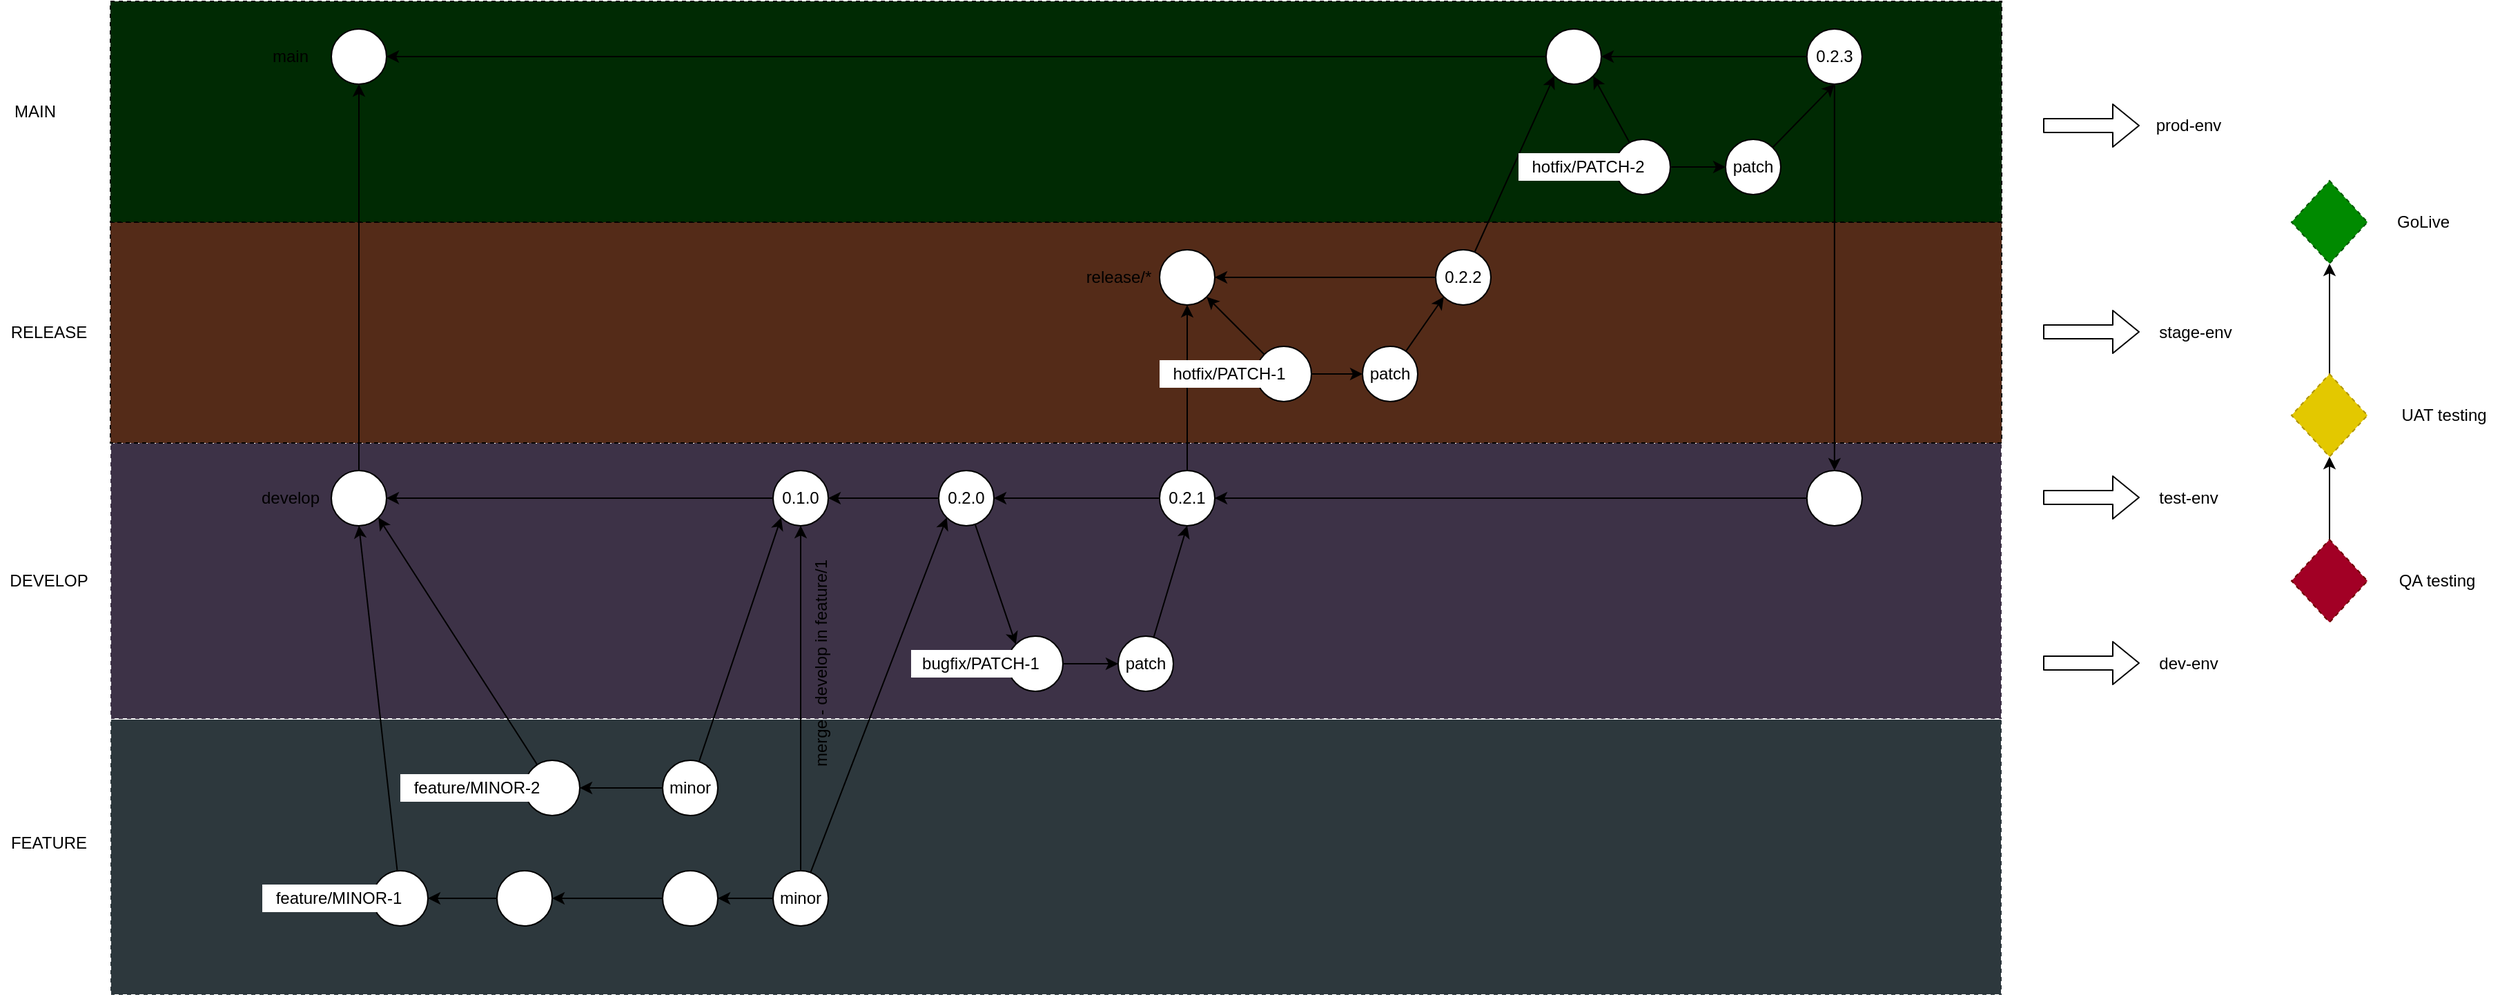 <mxfile>
    <diagram id="ZHAzvlKTk2dGbLs5x-07" name="Page-1">
        <mxGraphModel dx="1834" dy="578" grid="1" gridSize="10" guides="1" tooltips="1" connect="1" arrows="1" fold="1" page="1" pageScale="1" pageWidth="827" pageHeight="1169" math="0" shadow="0">
            <root>
                <mxCell id="0"/>
                <mxCell id="1" parent="0"/>
                <mxCell id="88" value="" style="rounded=0;whiteSpace=wrap;html=1;dashed=1;fillColor=#2D383D;strokeColor=#FFFFFF;strokeWidth=1;" parent="1" vertex="1">
                    <mxGeometry x="-80" y="940" width="1370" height="200" as="geometry"/>
                </mxCell>
                <mxCell id="79" value="" style="rounded=0;whiteSpace=wrap;html=1;dashed=1;fillColor=#3D3247;fontColor=#ffffff;strokeColor=#FFFFFF;strokeWidth=1;" parent="1" vertex="1">
                    <mxGeometry x="-80" y="740" width="1370" height="200" as="geometry"/>
                </mxCell>
                <mxCell id="78" value="" style="rounded=0;whiteSpace=wrap;html=1;dashed=1;fillColor=#542B18;fontColor=#ffffff;strokeColor=default;strokeWidth=1;" parent="1" vertex="1">
                    <mxGeometry x="-80" y="580" width="1370" height="160" as="geometry"/>
                </mxCell>
                <mxCell id="75" value="" style="rounded=0;whiteSpace=wrap;html=1;dashed=1;fillColor=#002A03;strokeWidth=1;" parent="1" vertex="1">
                    <mxGeometry x="-80" y="420" width="1370" height="160" as="geometry"/>
                </mxCell>
                <mxCell id="2" value="" style="ellipse;whiteSpace=wrap;html=1;aspect=fixed;" parent="1" vertex="1">
                    <mxGeometry x="80" y="440" width="40" height="40" as="geometry"/>
                </mxCell>
                <mxCell id="3" value="main" style="text;html=1;align=center;verticalAlign=middle;resizable=0;points=[];autosize=1;strokeColor=none;fillColor=none;" parent="1" vertex="1">
                    <mxGeometry x="30" y="450" width="40" height="20" as="geometry"/>
                </mxCell>
                <mxCell id="6" style="edgeStyle=none;html=1;entryX=0.5;entryY=1;entryDx=0;entryDy=0;" parent="1" source="4" target="2" edge="1">
                    <mxGeometry relative="1" as="geometry"/>
                </mxCell>
                <mxCell id="4" value="" style="ellipse;whiteSpace=wrap;html=1;aspect=fixed;" parent="1" vertex="1">
                    <mxGeometry x="80" y="760" width="40" height="40" as="geometry"/>
                </mxCell>
                <mxCell id="5" value="develop" style="text;html=1;align=center;verticalAlign=middle;resizable=0;points=[];autosize=1;strokeColor=none;fillColor=none;" parent="1" vertex="1">
                    <mxGeometry x="20" y="770" width="60" height="20" as="geometry"/>
                </mxCell>
                <mxCell id="22" style="edgeStyle=none;html=1;entryX=0.5;entryY=1;entryDx=0;entryDy=0;" parent="1" source="7" target="4" edge="1">
                    <mxGeometry relative="1" as="geometry"/>
                </mxCell>
                <mxCell id="7" value="" style="ellipse;whiteSpace=wrap;html=1;aspect=fixed;" parent="1" vertex="1">
                    <mxGeometry x="110" y="1050" width="40" height="40" as="geometry"/>
                </mxCell>
                <mxCell id="8" value="feature/MINOR-1" style="text;html=1;align=center;verticalAlign=middle;resizable=0;points=[];autosize=1;fillColor=default;" parent="1" vertex="1">
                    <mxGeometry x="30" y="1060" width="110" height="20" as="geometry"/>
                </mxCell>
                <mxCell id="26" style="edgeStyle=none;html=1;entryX=1;entryY=0.5;entryDx=0;entryDy=0;" parent="1" source="10" target="7" edge="1">
                    <mxGeometry relative="1" as="geometry"/>
                </mxCell>
                <mxCell id="10" value="" style="ellipse;whiteSpace=wrap;html=1;aspect=fixed;" parent="1" vertex="1">
                    <mxGeometry x="200" y="1050" width="40" height="40" as="geometry"/>
                </mxCell>
                <mxCell id="27" style="edgeStyle=none;html=1;entryX=1;entryY=0.5;entryDx=0;entryDy=0;" parent="1" source="12" target="10" edge="1">
                    <mxGeometry relative="1" as="geometry"/>
                </mxCell>
                <mxCell id="12" value="" style="ellipse;whiteSpace=wrap;html=1;aspect=fixed;" parent="1" vertex="1">
                    <mxGeometry x="320" y="1050" width="40" height="40" as="geometry"/>
                </mxCell>
                <mxCell id="39" style="edgeStyle=none;html=1;entryX=1;entryY=1;entryDx=0;entryDy=0;" parent="1" source="15" target="4" edge="1">
                    <mxGeometry relative="1" as="geometry"/>
                </mxCell>
                <mxCell id="15" value="" style="ellipse;whiteSpace=wrap;html=1;aspect=fixed;" parent="1" vertex="1">
                    <mxGeometry x="220" y="970" width="40" height="40" as="geometry"/>
                </mxCell>
                <mxCell id="16" value="feature/MINOR-2" style="text;html=1;align=center;verticalAlign=middle;resizable=0;points=[];autosize=1;fillColor=default;" parent="1" vertex="1">
                    <mxGeometry x="130" y="980" width="110" height="20" as="geometry"/>
                </mxCell>
                <mxCell id="25" style="edgeStyle=none;html=1;entryX=1;entryY=0.5;entryDx=0;entryDy=0;startArrow=none;startFill=0;" parent="1" source="18" target="15" edge="1">
                    <mxGeometry relative="1" as="geometry"/>
                </mxCell>
                <mxCell id="38" style="edgeStyle=none;html=1;entryX=0;entryY=1;entryDx=0;entryDy=0;" parent="1" source="18" target="23" edge="1">
                    <mxGeometry relative="1" as="geometry"/>
                </mxCell>
                <mxCell id="18" value="minor" style="ellipse;whiteSpace=wrap;html=1;aspect=fixed;" parent="1" vertex="1">
                    <mxGeometry x="320" y="970" width="40" height="40" as="geometry"/>
                </mxCell>
                <mxCell id="29" style="edgeStyle=none;html=1;entryX=1;entryY=0.5;entryDx=0;entryDy=0;" parent="1" source="23" target="4" edge="1">
                    <mxGeometry relative="1" as="geometry"/>
                </mxCell>
                <mxCell id="23" value="0.1.0" style="ellipse;whiteSpace=wrap;html=1;aspect=fixed;" parent="1" vertex="1">
                    <mxGeometry x="400" y="760" width="40" height="40" as="geometry"/>
                </mxCell>
                <mxCell id="34" style="edgeStyle=none;html=1;entryX=1;entryY=0.5;entryDx=0;entryDy=0;" parent="1" source="33" target="12" edge="1">
                    <mxGeometry relative="1" as="geometry"/>
                </mxCell>
                <mxCell id="35" style="edgeStyle=none;html=1;entryX=0.5;entryY=1;entryDx=0;entryDy=0;" parent="1" source="33" target="23" edge="1">
                    <mxGeometry relative="1" as="geometry"/>
                </mxCell>
                <mxCell id="40" style="edgeStyle=none;html=1;entryX=0;entryY=1;entryDx=0;entryDy=0;" parent="1" source="33" target="37" edge="1">
                    <mxGeometry relative="1" as="geometry"/>
                </mxCell>
                <mxCell id="33" value="minor" style="ellipse;whiteSpace=wrap;html=1;aspect=fixed;" parent="1" vertex="1">
                    <mxGeometry x="400" y="1050" width="40" height="40" as="geometry"/>
                </mxCell>
                <mxCell id="36" value="merge - develop in feature/1" style="text;html=1;align=center;verticalAlign=middle;resizable=0;points=[];autosize=1;strokeColor=none;fillColor=none;rotation=-90;" parent="1" vertex="1">
                    <mxGeometry x="350" y="890" width="170" height="20" as="geometry"/>
                </mxCell>
                <mxCell id="41" style="edgeStyle=none;html=1;entryX=1;entryY=0.5;entryDx=0;entryDy=0;" parent="1" source="37" target="23" edge="1">
                    <mxGeometry relative="1" as="geometry"/>
                </mxCell>
                <mxCell id="44" style="edgeStyle=none;html=1;entryX=0;entryY=0;entryDx=0;entryDy=0;" parent="1" source="37" target="42" edge="1">
                    <mxGeometry relative="1" as="geometry"/>
                </mxCell>
                <mxCell id="37" value="0.2.0" style="ellipse;whiteSpace=wrap;html=1;aspect=fixed;" parent="1" vertex="1">
                    <mxGeometry x="520" y="760" width="40" height="40" as="geometry"/>
                </mxCell>
                <mxCell id="46" style="edgeStyle=none;html=1;entryX=0;entryY=0.5;entryDx=0;entryDy=0;" parent="1" source="42" target="45" edge="1">
                    <mxGeometry relative="1" as="geometry"/>
                </mxCell>
                <mxCell id="42" value="" style="ellipse;whiteSpace=wrap;html=1;aspect=fixed;" parent="1" vertex="1">
                    <mxGeometry x="570" y="880" width="40" height="40" as="geometry"/>
                </mxCell>
                <mxCell id="43" value="bugfix/PATCH-1" style="text;html=1;align=center;verticalAlign=middle;resizable=0;points=[];autosize=1;fillColor=default;" parent="1" vertex="1">
                    <mxGeometry x="500" y="890" width="100" height="20" as="geometry"/>
                </mxCell>
                <mxCell id="48" style="edgeStyle=none;html=1;entryX=0.5;entryY=1;entryDx=0;entryDy=0;" parent="1" source="45" target="47" edge="1">
                    <mxGeometry relative="1" as="geometry"/>
                </mxCell>
                <mxCell id="45" value="patch" style="ellipse;whiteSpace=wrap;html=1;aspect=fixed;" parent="1" vertex="1">
                    <mxGeometry x="650" y="880" width="40" height="40" as="geometry"/>
                </mxCell>
                <mxCell id="49" style="edgeStyle=none;html=1;entryX=1;entryY=0.5;entryDx=0;entryDy=0;" parent="1" source="47" target="37" edge="1">
                    <mxGeometry relative="1" as="geometry"/>
                </mxCell>
                <mxCell id="52" style="edgeStyle=none;html=1;entryX=0.5;entryY=1;entryDx=0;entryDy=0;" parent="1" source="47" target="50" edge="1">
                    <mxGeometry relative="1" as="geometry"/>
                </mxCell>
                <mxCell id="47" value="0.2.1" style="ellipse;whiteSpace=wrap;html=1;aspect=fixed;" parent="1" vertex="1">
                    <mxGeometry x="680" y="760" width="40" height="40" as="geometry"/>
                </mxCell>
                <mxCell id="50" value="" style="ellipse;whiteSpace=wrap;html=1;aspect=fixed;" parent="1" vertex="1">
                    <mxGeometry x="680" y="600" width="40" height="40" as="geometry"/>
                </mxCell>
                <mxCell id="51" value="release/*" style="text;html=1;align=center;verticalAlign=middle;resizable=0;points=[];autosize=1;strokeColor=none;fillColor=none;" parent="1" vertex="1">
                    <mxGeometry x="620" y="610" width="60" height="20" as="geometry"/>
                </mxCell>
                <mxCell id="57" style="edgeStyle=none;html=1;entryX=1;entryY=1;entryDx=0;entryDy=0;" parent="1" source="54" target="50" edge="1">
                    <mxGeometry relative="1" as="geometry"/>
                </mxCell>
                <mxCell id="59" style="edgeStyle=none;html=1;entryX=0;entryY=0.5;entryDx=0;entryDy=0;" parent="1" source="54" target="58" edge="1">
                    <mxGeometry relative="1" as="geometry"/>
                </mxCell>
                <mxCell id="54" value="" style="ellipse;whiteSpace=wrap;html=1;aspect=fixed;" parent="1" vertex="1">
                    <mxGeometry x="750" y="670" width="40" height="40" as="geometry"/>
                </mxCell>
                <mxCell id="55" value="hotfix/PATCH-1" style="text;html=1;align=center;verticalAlign=middle;resizable=0;points=[];autosize=1;fillColor=default;" parent="1" vertex="1">
                    <mxGeometry x="680" y="680" width="100" height="20" as="geometry"/>
                </mxCell>
                <mxCell id="61" style="edgeStyle=none;html=1;entryX=0;entryY=1;entryDx=0;entryDy=0;" parent="1" source="58" target="60" edge="1">
                    <mxGeometry relative="1" as="geometry"/>
                </mxCell>
                <mxCell id="58" value="patch" style="ellipse;whiteSpace=wrap;html=1;aspect=fixed;" parent="1" vertex="1">
                    <mxGeometry x="827" y="670" width="40" height="40" as="geometry"/>
                </mxCell>
                <mxCell id="62" style="edgeStyle=none;html=1;entryX=1;entryY=0.5;entryDx=0;entryDy=0;" parent="1" source="60" target="50" edge="1">
                    <mxGeometry relative="1" as="geometry"/>
                </mxCell>
                <mxCell id="65" style="edgeStyle=none;html=1;entryX=0;entryY=1;entryDx=0;entryDy=0;" parent="1" source="60" target="63" edge="1">
                    <mxGeometry relative="1" as="geometry"/>
                </mxCell>
                <mxCell id="60" value="0.2.2" style="ellipse;whiteSpace=wrap;html=1;aspect=fixed;" parent="1" vertex="1">
                    <mxGeometry x="880" y="600" width="40" height="40" as="geometry"/>
                </mxCell>
                <mxCell id="64" style="edgeStyle=none;html=1;entryX=1;entryY=0.5;entryDx=0;entryDy=0;" parent="1" source="63" target="2" edge="1">
                    <mxGeometry relative="1" as="geometry"/>
                </mxCell>
                <mxCell id="63" value="" style="ellipse;whiteSpace=wrap;html=1;aspect=fixed;" parent="1" vertex="1">
                    <mxGeometry x="960" y="440" width="40" height="40" as="geometry"/>
                </mxCell>
                <mxCell id="68" style="edgeStyle=none;html=1;entryX=1;entryY=1;entryDx=0;entryDy=0;" parent="1" source="66" target="63" edge="1">
                    <mxGeometry relative="1" as="geometry"/>
                </mxCell>
                <mxCell id="70" style="edgeStyle=none;html=1;entryX=0;entryY=0.5;entryDx=0;entryDy=0;" parent="1" source="66" target="69" edge="1">
                    <mxGeometry relative="1" as="geometry"/>
                </mxCell>
                <mxCell id="66" value="" style="ellipse;whiteSpace=wrap;html=1;aspect=fixed;" parent="1" vertex="1">
                    <mxGeometry x="1010" y="520" width="40" height="40" as="geometry"/>
                </mxCell>
                <mxCell id="67" value="hotfix/PATCH-2" style="text;html=1;align=center;verticalAlign=middle;resizable=0;points=[];autosize=1;strokeColor=none;fillColor=default;" parent="1" vertex="1">
                    <mxGeometry x="940" y="530" width="100" height="20" as="geometry"/>
                </mxCell>
                <mxCell id="72" style="edgeStyle=none;html=1;entryX=0.5;entryY=1;entryDx=0;entryDy=0;exitX=1;exitY=0;exitDx=0;exitDy=0;" parent="1" source="69" target="71" edge="1">
                    <mxGeometry relative="1" as="geometry">
                        <mxPoint x="1140.004" y="523.359" as="sourcePoint"/>
                    </mxGeometry>
                </mxCell>
                <mxCell id="69" value="patch" style="ellipse;whiteSpace=wrap;html=1;aspect=fixed;" parent="1" vertex="1">
                    <mxGeometry x="1090" y="520" width="40" height="40" as="geometry"/>
                </mxCell>
                <mxCell id="73" style="edgeStyle=none;html=1;entryX=1;entryY=0.5;entryDx=0;entryDy=0;" parent="1" source="71" target="63" edge="1">
                    <mxGeometry relative="1" as="geometry"/>
                </mxCell>
                <mxCell id="87" style="edgeStyle=none;html=1;entryX=0.5;entryY=0;entryDx=0;entryDy=0;" parent="1" source="71" target="84" edge="1">
                    <mxGeometry relative="1" as="geometry"/>
                </mxCell>
                <mxCell id="71" value="0.2.3" style="ellipse;whiteSpace=wrap;html=1;aspect=fixed;" parent="1" vertex="1">
                    <mxGeometry x="1148.91" y="440" width="40" height="40" as="geometry"/>
                </mxCell>
                <mxCell id="80" value="MAIN" style="text;html=1;align=center;verticalAlign=middle;resizable=0;points=[];autosize=1;strokeColor=none;fillColor=none;" parent="1" vertex="1">
                    <mxGeometry x="-160" y="490" width="50" height="20" as="geometry"/>
                </mxCell>
                <mxCell id="81" value="RELEASE" style="text;html=1;align=center;verticalAlign=middle;resizable=0;points=[];autosize=1;strokeColor=none;fillColor=none;" parent="1" vertex="1">
                    <mxGeometry x="-160" y="650" width="70" height="20" as="geometry"/>
                </mxCell>
                <mxCell id="82" value="DEVELOP" style="text;html=1;align=center;verticalAlign=middle;resizable=0;points=[];autosize=1;strokeColor=none;fillColor=none;" parent="1" vertex="1">
                    <mxGeometry x="-160" y="830" width="70" height="20" as="geometry"/>
                </mxCell>
                <mxCell id="86" style="edgeStyle=none;html=1;" parent="1" source="84" target="47" edge="1">
                    <mxGeometry relative="1" as="geometry"/>
                </mxCell>
                <mxCell id="84" value="" style="ellipse;whiteSpace=wrap;html=1;aspect=fixed;" parent="1" vertex="1">
                    <mxGeometry x="1148.91" y="760" width="40" height="40" as="geometry"/>
                </mxCell>
                <mxCell id="89" value="FEATURE" style="text;html=1;align=center;verticalAlign=middle;resizable=0;points=[];autosize=1;strokeColor=none;fillColor=none;" parent="1" vertex="1">
                    <mxGeometry x="-160" y="1020" width="70" height="20" as="geometry"/>
                </mxCell>
                <mxCell id="90" value="" style="shape=flexArrow;endArrow=classic;html=1;" parent="1" edge="1">
                    <mxGeometry width="50" height="50" relative="1" as="geometry">
                        <mxPoint x="1320" y="659.5" as="sourcePoint"/>
                        <mxPoint x="1390" y="659.5" as="targetPoint"/>
                    </mxGeometry>
                </mxCell>
                <mxCell id="91" value="stage-env" style="text;html=1;align=center;verticalAlign=middle;resizable=0;points=[];autosize=1;strokeColor=none;fillColor=none;" parent="1" vertex="1">
                    <mxGeometry x="1395" y="650" width="70" height="20" as="geometry"/>
                </mxCell>
                <mxCell id="92" value="" style="shape=flexArrow;endArrow=classic;html=1;" parent="1" edge="1">
                    <mxGeometry width="50" height="50" relative="1" as="geometry">
                        <mxPoint x="1320" y="779.5" as="sourcePoint"/>
                        <mxPoint x="1390" y="779.5" as="targetPoint"/>
                    </mxGeometry>
                </mxCell>
                <mxCell id="94" value="test-env" style="text;html=1;align=center;verticalAlign=middle;resizable=0;points=[];autosize=1;strokeColor=none;fillColor=none;" parent="1" vertex="1">
                    <mxGeometry x="1395" y="770" width="60" height="20" as="geometry"/>
                </mxCell>
                <mxCell id="95" value="" style="shape=flexArrow;endArrow=classic;html=1;" parent="1" edge="1">
                    <mxGeometry width="50" height="50" relative="1" as="geometry">
                        <mxPoint x="1320" y="899.5" as="sourcePoint"/>
                        <mxPoint x="1390" y="899.5" as="targetPoint"/>
                    </mxGeometry>
                </mxCell>
                <mxCell id="96" value="dev-env" style="text;html=1;align=center;verticalAlign=middle;resizable=0;points=[];autosize=1;strokeColor=none;fillColor=none;" parent="1" vertex="1">
                    <mxGeometry x="1395" y="890" width="60" height="20" as="geometry"/>
                </mxCell>
                <mxCell id="97" value="" style="shape=flexArrow;endArrow=classic;html=1;" parent="1" edge="1">
                    <mxGeometry width="50" height="50" relative="1" as="geometry">
                        <mxPoint x="1320" y="510" as="sourcePoint"/>
                        <mxPoint x="1390" y="510" as="targetPoint"/>
                    </mxGeometry>
                </mxCell>
                <mxCell id="98" value="prod-env" style="text;html=1;align=center;verticalAlign=middle;resizable=0;points=[];autosize=1;strokeColor=none;fillColor=none;" parent="1" vertex="1">
                    <mxGeometry x="1395" y="500" width="60" height="20" as="geometry"/>
                </mxCell>
                <mxCell id="102" style="edgeStyle=none;html=1;entryX=0.5;entryY=1;entryDx=0;entryDy=0;" parent="1" source="99" target="100" edge="1">
                    <mxGeometry relative="1" as="geometry"/>
                </mxCell>
                <mxCell id="99" value="" style="rhombus;whiteSpace=wrap;html=1;dashed=1;strokeColor=#6F0000;strokeWidth=1;fillColor=#a20025;fontColor=#ffffff;" parent="1" vertex="1">
                    <mxGeometry x="1500" y="810" width="55" height="60" as="geometry"/>
                </mxCell>
                <mxCell id="103" style="edgeStyle=none;html=1;entryX=0.5;entryY=1;entryDx=0;entryDy=0;" parent="1" source="100" target="101" edge="1">
                    <mxGeometry relative="1" as="geometry"/>
                </mxCell>
                <mxCell id="100" value="" style="rhombus;whiteSpace=wrap;html=1;dashed=1;strokeColor=#B09500;strokeWidth=1;fillColor=#e3c800;fontColor=#000000;" parent="1" vertex="1">
                    <mxGeometry x="1500" y="690" width="55" height="60" as="geometry"/>
                </mxCell>
                <mxCell id="101" value="" style="rhombus;whiteSpace=wrap;html=1;dashed=1;strokeColor=#005700;strokeWidth=1;fillColor=#008a00;fontColor=#ffffff;" parent="1" vertex="1">
                    <mxGeometry x="1500" y="550" width="55" height="60" as="geometry"/>
                </mxCell>
                <mxCell id="104" value="QA testing" style="text;html=1;align=center;verticalAlign=middle;resizable=0;points=[];autosize=1;strokeColor=none;fillColor=none;" parent="1" vertex="1">
                    <mxGeometry x="1570" y="830" width="70" height="20" as="geometry"/>
                </mxCell>
                <mxCell id="105" value="UAT testing" style="text;html=1;align=center;verticalAlign=middle;resizable=0;points=[];autosize=1;strokeColor=none;fillColor=none;" parent="1" vertex="1">
                    <mxGeometry x="1570" y="710" width="80" height="20" as="geometry"/>
                </mxCell>
                <mxCell id="106" value="GoLive" style="text;html=1;align=center;verticalAlign=middle;resizable=0;points=[];autosize=1;strokeColor=none;fillColor=none;" parent="1" vertex="1">
                    <mxGeometry x="1570" y="570" width="50" height="20" as="geometry"/>
                </mxCell>
            </root>
        </mxGraphModel>
    </diagram>
</mxfile>